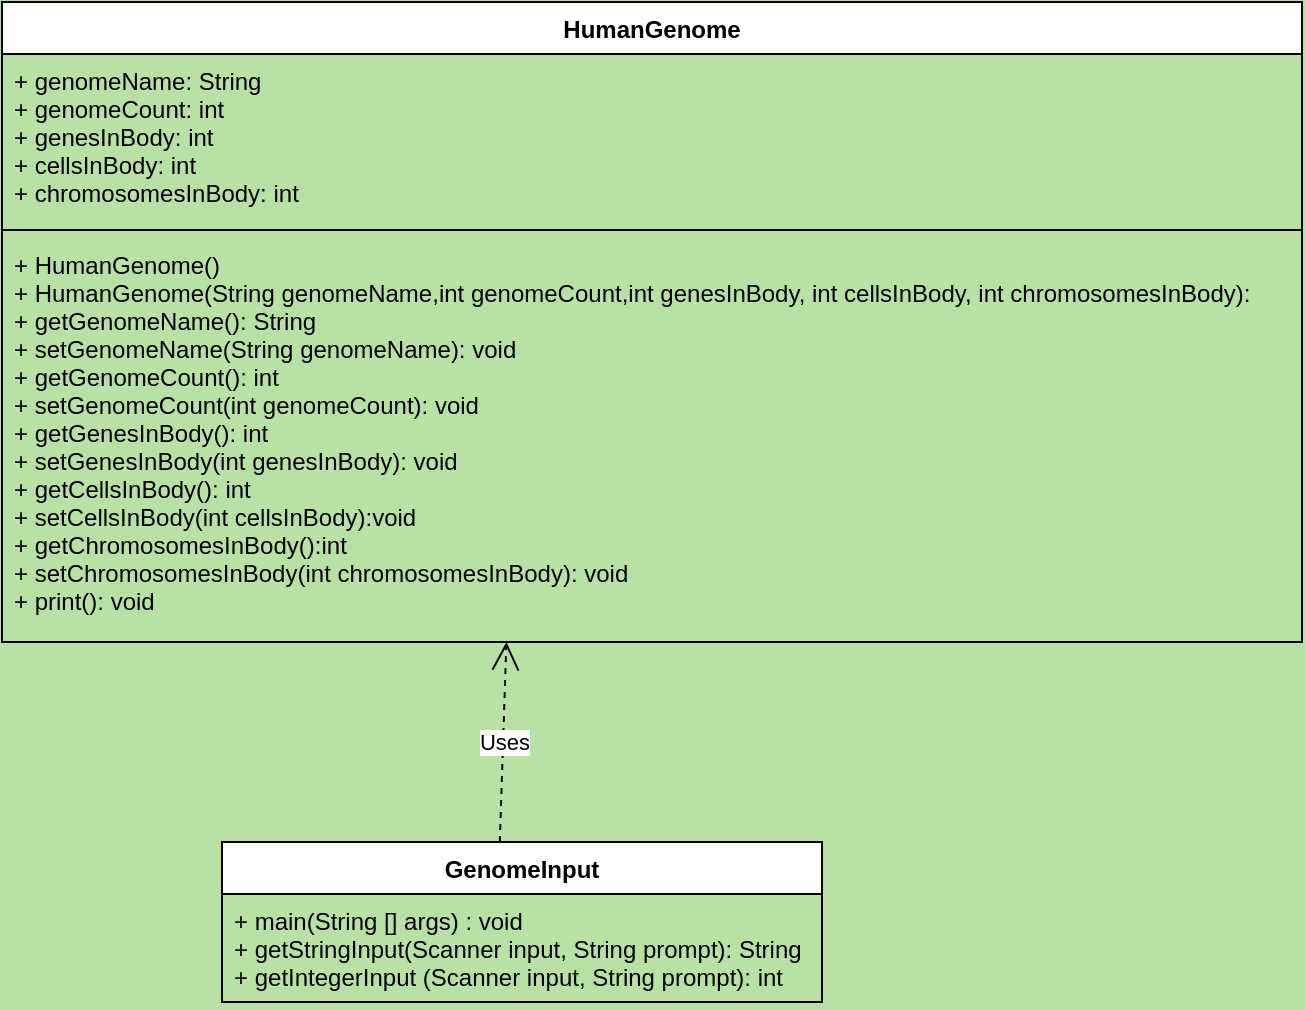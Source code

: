 <mxfile version="14.6.5" type="device"><diagram id="CX7bVLnHpAW3DDz_0LRD" name="Page-1"><mxGraphModel dx="718" dy="607" grid="1" gridSize="10" guides="1" tooltips="1" connect="1" arrows="1" fold="1" page="1" pageScale="1" pageWidth="850" pageHeight="1100" background="#B9E0A5" math="0" shadow="0"><root><mxCell id="0"/><mxCell id="1" parent="0"/><mxCell id="qOSqqzFOj_aXa5xtNprZ-1" value="HumanGenome" style="swimlane;fontStyle=1;align=center;verticalAlign=top;childLayout=stackLayout;horizontal=1;startSize=26;horizontalStack=0;resizeParent=1;resizeParentMax=0;resizeLast=0;collapsible=1;marginBottom=0;" vertex="1" parent="1"><mxGeometry x="30" y="220" width="650" height="320" as="geometry"/></mxCell><mxCell id="qOSqqzFOj_aXa5xtNprZ-2" value="+ genomeName: String&#10;+ genomeCount: int&#10;+ genesInBody: int&#10;+ cellsInBody: int&#10;+ chromosomesInBody: int" style="text;strokeColor=none;fillColor=none;align=left;verticalAlign=top;spacingLeft=4;spacingRight=4;overflow=hidden;rotatable=0;points=[[0,0.5],[1,0.5]];portConstraint=eastwest;" vertex="1" parent="qOSqqzFOj_aXa5xtNprZ-1"><mxGeometry y="26" width="650" height="84" as="geometry"/></mxCell><mxCell id="qOSqqzFOj_aXa5xtNprZ-3" value="" style="line;strokeWidth=1;fillColor=none;align=left;verticalAlign=middle;spacingTop=-1;spacingLeft=3;spacingRight=3;rotatable=0;labelPosition=right;points=[];portConstraint=eastwest;" vertex="1" parent="qOSqqzFOj_aXa5xtNprZ-1"><mxGeometry y="110" width="650" height="8" as="geometry"/></mxCell><mxCell id="qOSqqzFOj_aXa5xtNprZ-4" value="+ HumanGenome()&#10;+ HumanGenome(String genomeName,int genomeCount,int genesInBody, int cellsInBody, int chromosomesInBody):&#10;+ getGenomeName(): String&#10;+ setGenomeName(String genomeName): void&#10;+ getGenomeCount(): int&#10;+ setGenomeCount(int genomeCount): void&#10;+ getGenesInBody(): int&#10;+ setGenesInBody(int genesInBody): void&#10;+ getCellsInBody(): int&#10;+ setCellsInBody(int cellsInBody):void&#10;+ getChromosomesInBody():int&#10;+ setChromosomesInBody(int chromosomesInBody): void&#10;+ print(): void" style="text;strokeColor=none;fillColor=none;align=left;verticalAlign=top;spacingLeft=4;spacingRight=4;overflow=hidden;rotatable=0;points=[[0,0.5],[1,0.5]];portConstraint=eastwest;" vertex="1" parent="qOSqqzFOj_aXa5xtNprZ-1"><mxGeometry y="118" width="650" height="202" as="geometry"/></mxCell><mxCell id="qOSqqzFOj_aXa5xtNprZ-6" value="GenomeInput" style="swimlane;fontStyle=1;align=center;verticalAlign=top;childLayout=stackLayout;horizontal=1;startSize=26;horizontalStack=0;resizeParent=1;resizeParentMax=0;resizeLast=0;collapsible=1;marginBottom=0;" vertex="1" parent="1"><mxGeometry x="140" y="640" width="300" height="80" as="geometry"/></mxCell><mxCell id="qOSqqzFOj_aXa5xtNprZ-9" value="+ main(String [] args) : void&#10;+ getStringInput(Scanner input, String prompt): String&#10;+ getIntegerInput (Scanner input, String prompt): int" style="text;strokeColor=none;fillColor=none;align=left;verticalAlign=top;spacingLeft=4;spacingRight=4;overflow=hidden;rotatable=0;points=[[0,0.5],[1,0.5]];portConstraint=eastwest;" vertex="1" parent="qOSqqzFOj_aXa5xtNprZ-6"><mxGeometry y="26" width="300" height="54" as="geometry"/></mxCell><mxCell id="qOSqqzFOj_aXa5xtNprZ-12" value="Uses" style="endArrow=open;endSize=12;dashed=1;html=1;exitX=0.463;exitY=0;exitDx=0;exitDy=0;exitPerimeter=0;entryX=0.388;entryY=1;entryDx=0;entryDy=0;entryPerimeter=0;" edge="1" parent="1" source="qOSqqzFOj_aXa5xtNprZ-6" target="qOSqqzFOj_aXa5xtNprZ-4"><mxGeometry width="160" relative="1" as="geometry"><mxPoint x="310" y="520" as="sourcePoint"/><mxPoint x="470" y="520" as="targetPoint"/></mxGeometry></mxCell></root></mxGraphModel></diagram></mxfile>